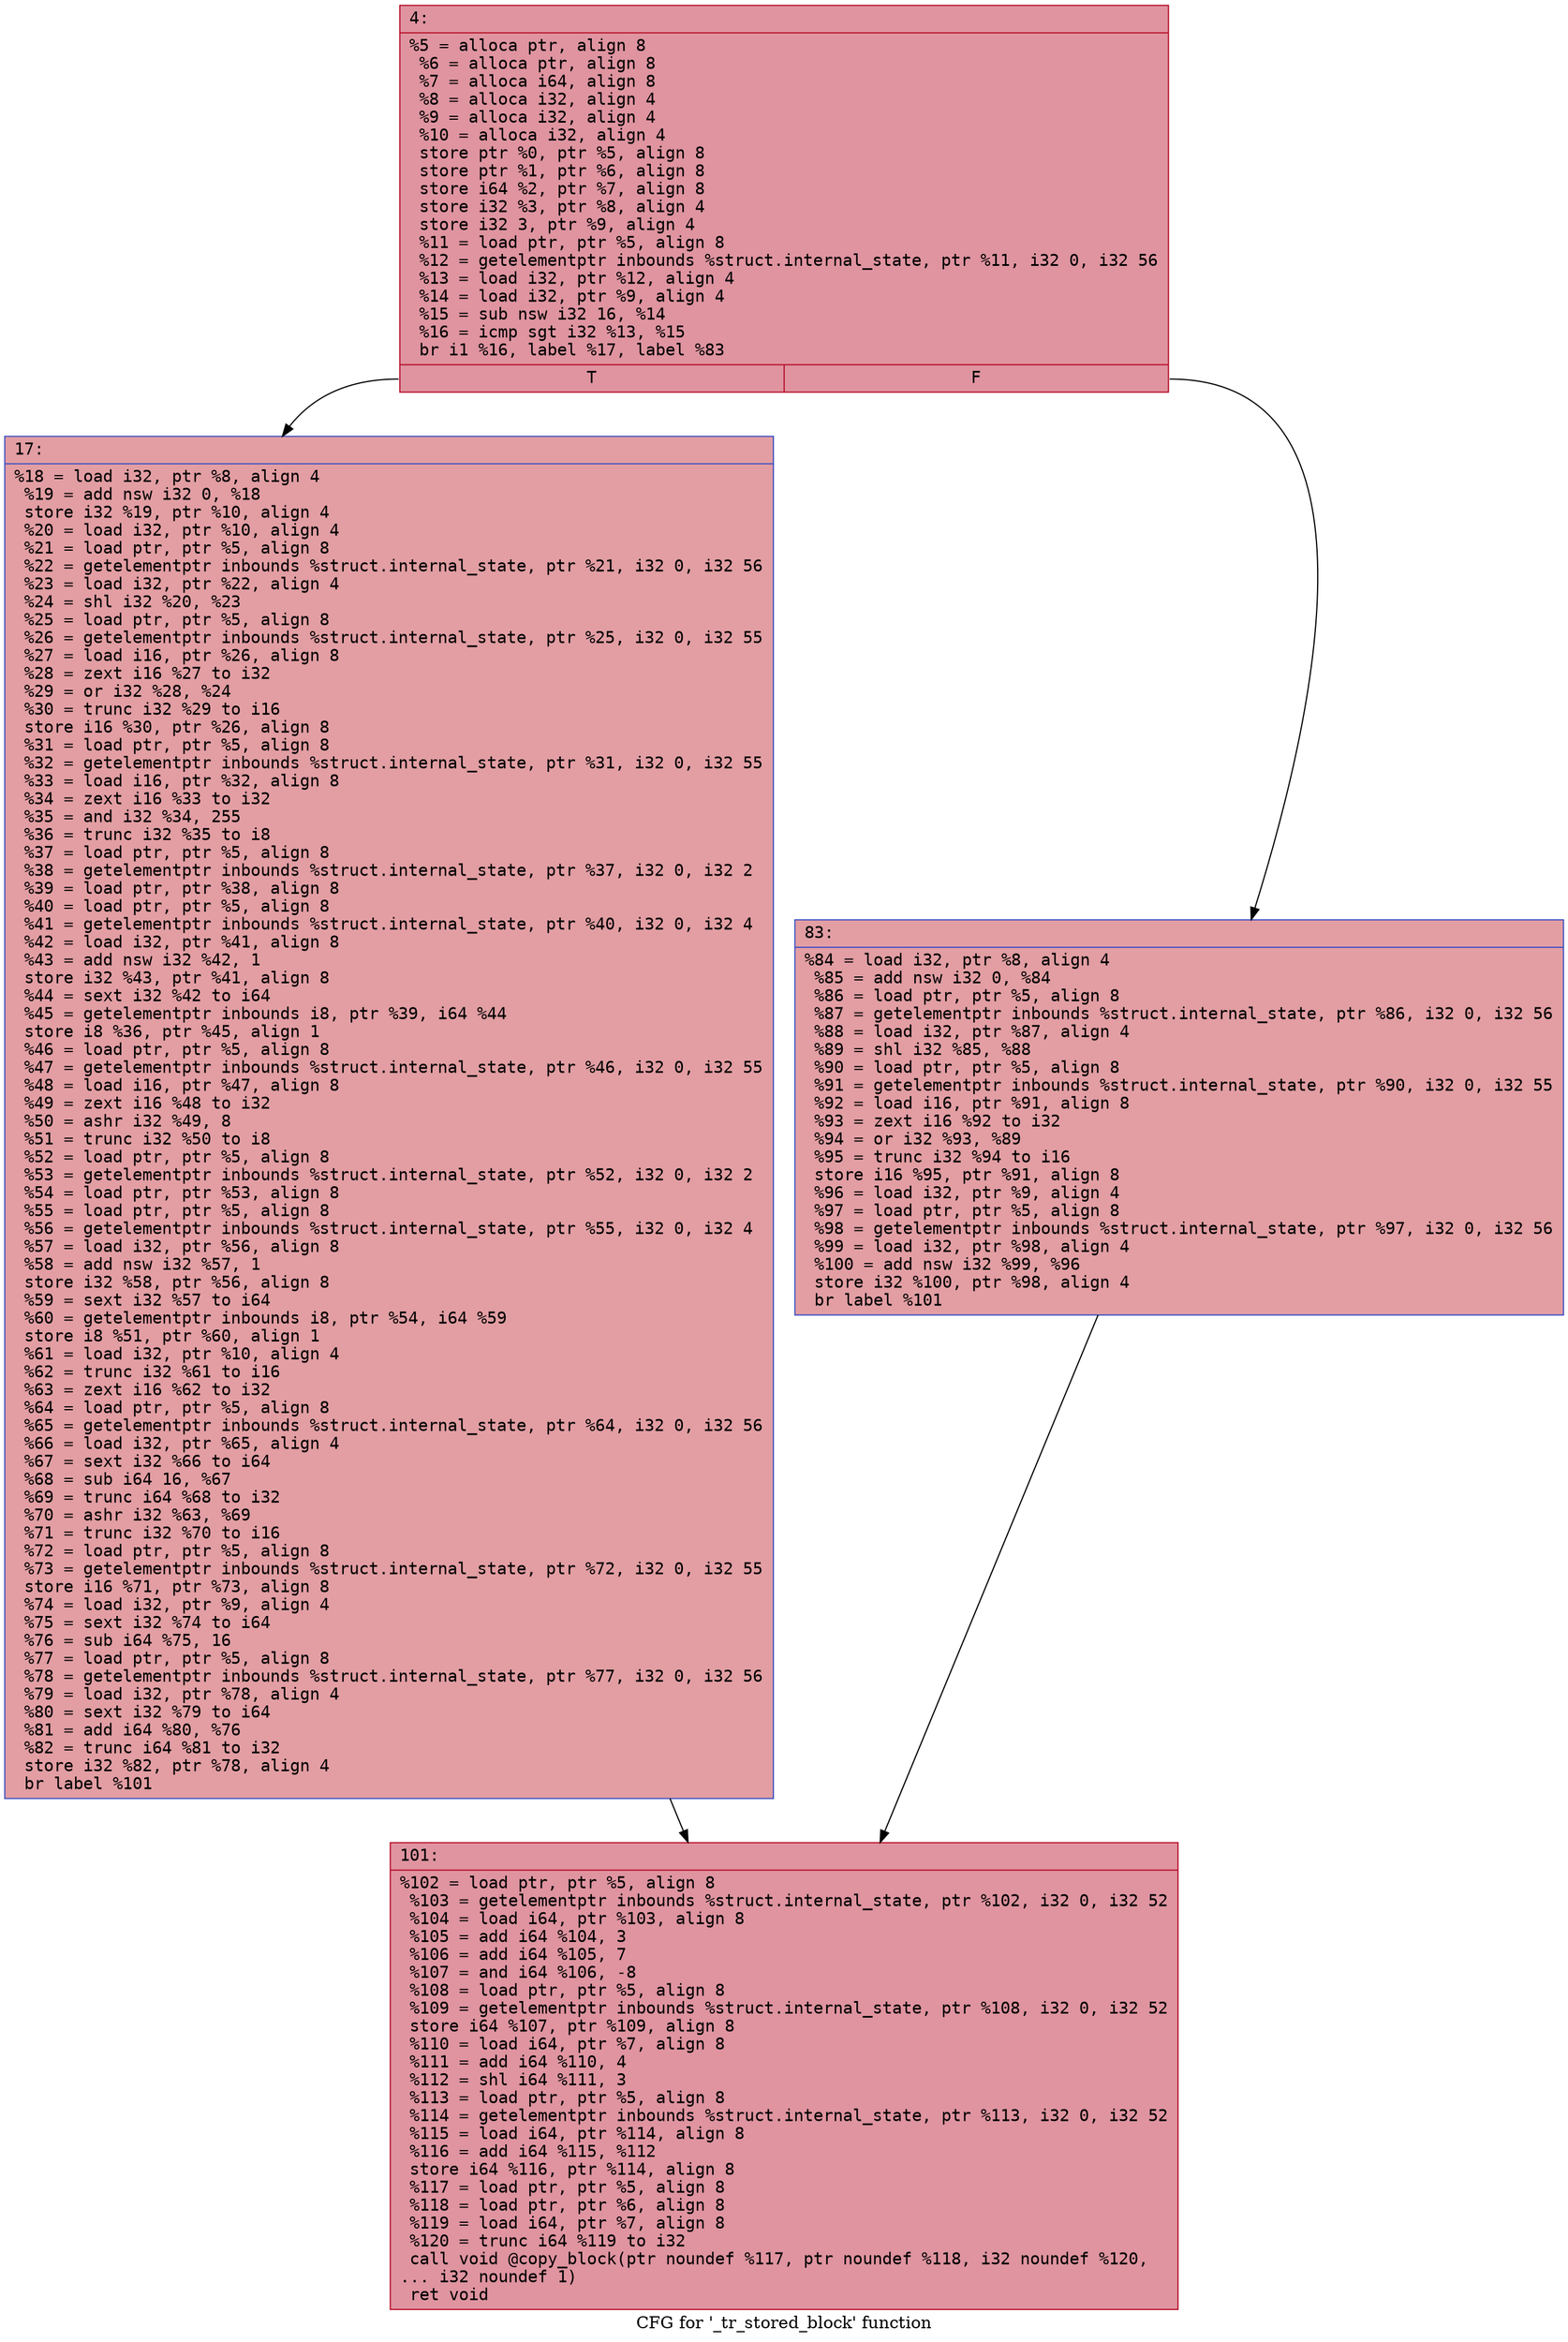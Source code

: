 digraph "CFG for '_tr_stored_block' function" {
	label="CFG for '_tr_stored_block' function";

	Node0x600000ee73e0 [shape=record,color="#b70d28ff", style=filled, fillcolor="#b70d2870" fontname="Courier",label="{4:\l|  %5 = alloca ptr, align 8\l  %6 = alloca ptr, align 8\l  %7 = alloca i64, align 8\l  %8 = alloca i32, align 4\l  %9 = alloca i32, align 4\l  %10 = alloca i32, align 4\l  store ptr %0, ptr %5, align 8\l  store ptr %1, ptr %6, align 8\l  store i64 %2, ptr %7, align 8\l  store i32 %3, ptr %8, align 4\l  store i32 3, ptr %9, align 4\l  %11 = load ptr, ptr %5, align 8\l  %12 = getelementptr inbounds %struct.internal_state, ptr %11, i32 0, i32 56\l  %13 = load i32, ptr %12, align 4\l  %14 = load i32, ptr %9, align 4\l  %15 = sub nsw i32 16, %14\l  %16 = icmp sgt i32 %13, %15\l  br i1 %16, label %17, label %83\l|{<s0>T|<s1>F}}"];
	Node0x600000ee73e0:s0 -> Node0x600000ee7430[tooltip="4 -> 17\nProbability 50.00%" ];
	Node0x600000ee73e0:s1 -> Node0x600000ee7480[tooltip="4 -> 83\nProbability 50.00%" ];
	Node0x600000ee7430 [shape=record,color="#3d50c3ff", style=filled, fillcolor="#be242e70" fontname="Courier",label="{17:\l|  %18 = load i32, ptr %8, align 4\l  %19 = add nsw i32 0, %18\l  store i32 %19, ptr %10, align 4\l  %20 = load i32, ptr %10, align 4\l  %21 = load ptr, ptr %5, align 8\l  %22 = getelementptr inbounds %struct.internal_state, ptr %21, i32 0, i32 56\l  %23 = load i32, ptr %22, align 4\l  %24 = shl i32 %20, %23\l  %25 = load ptr, ptr %5, align 8\l  %26 = getelementptr inbounds %struct.internal_state, ptr %25, i32 0, i32 55\l  %27 = load i16, ptr %26, align 8\l  %28 = zext i16 %27 to i32\l  %29 = or i32 %28, %24\l  %30 = trunc i32 %29 to i16\l  store i16 %30, ptr %26, align 8\l  %31 = load ptr, ptr %5, align 8\l  %32 = getelementptr inbounds %struct.internal_state, ptr %31, i32 0, i32 55\l  %33 = load i16, ptr %32, align 8\l  %34 = zext i16 %33 to i32\l  %35 = and i32 %34, 255\l  %36 = trunc i32 %35 to i8\l  %37 = load ptr, ptr %5, align 8\l  %38 = getelementptr inbounds %struct.internal_state, ptr %37, i32 0, i32 2\l  %39 = load ptr, ptr %38, align 8\l  %40 = load ptr, ptr %5, align 8\l  %41 = getelementptr inbounds %struct.internal_state, ptr %40, i32 0, i32 4\l  %42 = load i32, ptr %41, align 8\l  %43 = add nsw i32 %42, 1\l  store i32 %43, ptr %41, align 8\l  %44 = sext i32 %42 to i64\l  %45 = getelementptr inbounds i8, ptr %39, i64 %44\l  store i8 %36, ptr %45, align 1\l  %46 = load ptr, ptr %5, align 8\l  %47 = getelementptr inbounds %struct.internal_state, ptr %46, i32 0, i32 55\l  %48 = load i16, ptr %47, align 8\l  %49 = zext i16 %48 to i32\l  %50 = ashr i32 %49, 8\l  %51 = trunc i32 %50 to i8\l  %52 = load ptr, ptr %5, align 8\l  %53 = getelementptr inbounds %struct.internal_state, ptr %52, i32 0, i32 2\l  %54 = load ptr, ptr %53, align 8\l  %55 = load ptr, ptr %5, align 8\l  %56 = getelementptr inbounds %struct.internal_state, ptr %55, i32 0, i32 4\l  %57 = load i32, ptr %56, align 8\l  %58 = add nsw i32 %57, 1\l  store i32 %58, ptr %56, align 8\l  %59 = sext i32 %57 to i64\l  %60 = getelementptr inbounds i8, ptr %54, i64 %59\l  store i8 %51, ptr %60, align 1\l  %61 = load i32, ptr %10, align 4\l  %62 = trunc i32 %61 to i16\l  %63 = zext i16 %62 to i32\l  %64 = load ptr, ptr %5, align 8\l  %65 = getelementptr inbounds %struct.internal_state, ptr %64, i32 0, i32 56\l  %66 = load i32, ptr %65, align 4\l  %67 = sext i32 %66 to i64\l  %68 = sub i64 16, %67\l  %69 = trunc i64 %68 to i32\l  %70 = ashr i32 %63, %69\l  %71 = trunc i32 %70 to i16\l  %72 = load ptr, ptr %5, align 8\l  %73 = getelementptr inbounds %struct.internal_state, ptr %72, i32 0, i32 55\l  store i16 %71, ptr %73, align 8\l  %74 = load i32, ptr %9, align 4\l  %75 = sext i32 %74 to i64\l  %76 = sub i64 %75, 16\l  %77 = load ptr, ptr %5, align 8\l  %78 = getelementptr inbounds %struct.internal_state, ptr %77, i32 0, i32 56\l  %79 = load i32, ptr %78, align 4\l  %80 = sext i32 %79 to i64\l  %81 = add i64 %80, %76\l  %82 = trunc i64 %81 to i32\l  store i32 %82, ptr %78, align 4\l  br label %101\l}"];
	Node0x600000ee7430 -> Node0x600000ee74d0[tooltip="17 -> 101\nProbability 100.00%" ];
	Node0x600000ee7480 [shape=record,color="#3d50c3ff", style=filled, fillcolor="#be242e70" fontname="Courier",label="{83:\l|  %84 = load i32, ptr %8, align 4\l  %85 = add nsw i32 0, %84\l  %86 = load ptr, ptr %5, align 8\l  %87 = getelementptr inbounds %struct.internal_state, ptr %86, i32 0, i32 56\l  %88 = load i32, ptr %87, align 4\l  %89 = shl i32 %85, %88\l  %90 = load ptr, ptr %5, align 8\l  %91 = getelementptr inbounds %struct.internal_state, ptr %90, i32 0, i32 55\l  %92 = load i16, ptr %91, align 8\l  %93 = zext i16 %92 to i32\l  %94 = or i32 %93, %89\l  %95 = trunc i32 %94 to i16\l  store i16 %95, ptr %91, align 8\l  %96 = load i32, ptr %9, align 4\l  %97 = load ptr, ptr %5, align 8\l  %98 = getelementptr inbounds %struct.internal_state, ptr %97, i32 0, i32 56\l  %99 = load i32, ptr %98, align 4\l  %100 = add nsw i32 %99, %96\l  store i32 %100, ptr %98, align 4\l  br label %101\l}"];
	Node0x600000ee7480 -> Node0x600000ee74d0[tooltip="83 -> 101\nProbability 100.00%" ];
	Node0x600000ee74d0 [shape=record,color="#b70d28ff", style=filled, fillcolor="#b70d2870" fontname="Courier",label="{101:\l|  %102 = load ptr, ptr %5, align 8\l  %103 = getelementptr inbounds %struct.internal_state, ptr %102, i32 0, i32 52\l  %104 = load i64, ptr %103, align 8\l  %105 = add i64 %104, 3\l  %106 = add i64 %105, 7\l  %107 = and i64 %106, -8\l  %108 = load ptr, ptr %5, align 8\l  %109 = getelementptr inbounds %struct.internal_state, ptr %108, i32 0, i32 52\l  store i64 %107, ptr %109, align 8\l  %110 = load i64, ptr %7, align 8\l  %111 = add i64 %110, 4\l  %112 = shl i64 %111, 3\l  %113 = load ptr, ptr %5, align 8\l  %114 = getelementptr inbounds %struct.internal_state, ptr %113, i32 0, i32 52\l  %115 = load i64, ptr %114, align 8\l  %116 = add i64 %115, %112\l  store i64 %116, ptr %114, align 8\l  %117 = load ptr, ptr %5, align 8\l  %118 = load ptr, ptr %6, align 8\l  %119 = load i64, ptr %7, align 8\l  %120 = trunc i64 %119 to i32\l  call void @copy_block(ptr noundef %117, ptr noundef %118, i32 noundef %120,\l... i32 noundef 1)\l  ret void\l}"];
}
